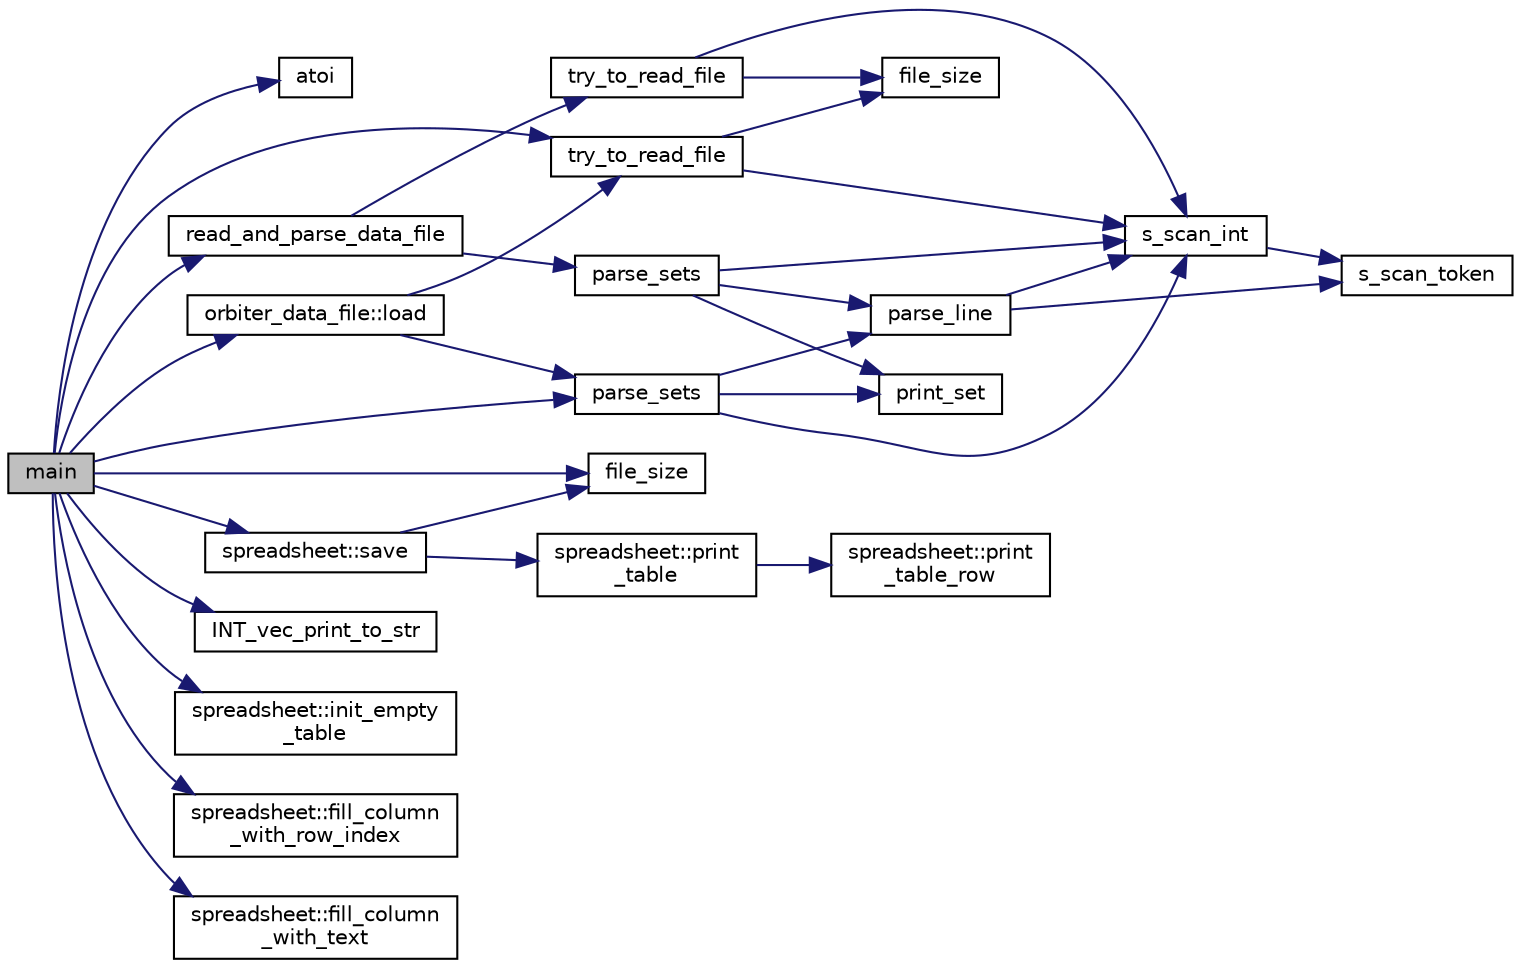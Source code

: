 digraph "main"
{
  edge [fontname="Helvetica",fontsize="10",labelfontname="Helvetica",labelfontsize="10"];
  node [fontname="Helvetica",fontsize="10",shape=record];
  rankdir="LR";
  Node0 [label="main",height=0.2,width=0.4,color="black", fillcolor="grey75", style="filled", fontcolor="black"];
  Node0 -> Node1 [color="midnightblue",fontsize="10",style="solid",fontname="Helvetica"];
  Node1 [label="atoi",height=0.2,width=0.4,color="black", fillcolor="white", style="filled",URL="$d9/d60/discreta_8h.html#ad0ac71cbcb495289e474437d6b7d7fac"];
  Node0 -> Node2 [color="midnightblue",fontsize="10",style="solid",fontname="Helvetica"];
  Node2 [label="read_and_parse_data_file",height=0.2,width=0.4,color="black", fillcolor="white", style="filled",URL="$d5/db4/io__and__os_8h.html#aa4d6668fcc58f40de7a3b75adf1e8af0"];
  Node2 -> Node3 [color="midnightblue",fontsize="10",style="solid",fontname="Helvetica"];
  Node3 [label="try_to_read_file",height=0.2,width=0.4,color="black", fillcolor="white", style="filled",URL="$d4/d74/util_8_c.html#a1097b6ad7e39d3771b7e6a2fcb9326e9"];
  Node3 -> Node4 [color="midnightblue",fontsize="10",style="solid",fontname="Helvetica"];
  Node4 [label="file_size",height=0.2,width=0.4,color="black", fillcolor="white", style="filled",URL="$d4/d74/util_8_c.html#a5c37cf5785204b6e9adf647dc14d0e50"];
  Node3 -> Node5 [color="midnightblue",fontsize="10",style="solid",fontname="Helvetica"];
  Node5 [label="s_scan_int",height=0.2,width=0.4,color="black", fillcolor="white", style="filled",URL="$d4/d74/util_8_c.html#ab43cab8ae063700a2fc82113b69eea5f"];
  Node5 -> Node6 [color="midnightblue",fontsize="10",style="solid",fontname="Helvetica"];
  Node6 [label="s_scan_token",height=0.2,width=0.4,color="black", fillcolor="white", style="filled",URL="$d4/d74/util_8_c.html#a8d1a4ad92d09138f7a1a7e389469ed45"];
  Node2 -> Node7 [color="midnightblue",fontsize="10",style="solid",fontname="Helvetica"];
  Node7 [label="parse_sets",height=0.2,width=0.4,color="black", fillcolor="white", style="filled",URL="$d4/d74/util_8_c.html#a1612628db54b7daaa67b440f2343b240"];
  Node7 -> Node5 [color="midnightblue",fontsize="10",style="solid",fontname="Helvetica"];
  Node7 -> Node8 [color="midnightblue",fontsize="10",style="solid",fontname="Helvetica"];
  Node8 [label="parse_line",height=0.2,width=0.4,color="black", fillcolor="white", style="filled",URL="$d4/d74/util_8_c.html#a19b7001c6d761d06e3aa469ad260c9de"];
  Node8 -> Node5 [color="midnightblue",fontsize="10",style="solid",fontname="Helvetica"];
  Node8 -> Node6 [color="midnightblue",fontsize="10",style="solid",fontname="Helvetica"];
  Node7 -> Node9 [color="midnightblue",fontsize="10",style="solid",fontname="Helvetica"];
  Node9 [label="print_set",height=0.2,width=0.4,color="black", fillcolor="white", style="filled",URL="$d4/d74/util_8_c.html#a5cfa0b8a752874778b8fee3739ddaa1c"];
  Node0 -> Node10 [color="midnightblue",fontsize="10",style="solid",fontname="Helvetica"];
  Node10 [label="try_to_read_file",height=0.2,width=0.4,color="black", fillcolor="white", style="filled",URL="$d5/db4/io__and__os_8h.html#a1097b6ad7e39d3771b7e6a2fcb9326e9"];
  Node10 -> Node4 [color="midnightblue",fontsize="10",style="solid",fontname="Helvetica"];
  Node10 -> Node5 [color="midnightblue",fontsize="10",style="solid",fontname="Helvetica"];
  Node0 -> Node11 [color="midnightblue",fontsize="10",style="solid",fontname="Helvetica"];
  Node11 [label="parse_sets",height=0.2,width=0.4,color="black", fillcolor="white", style="filled",URL="$d5/db4/io__and__os_8h.html#a1612628db54b7daaa67b440f2343b240"];
  Node11 -> Node5 [color="midnightblue",fontsize="10",style="solid",fontname="Helvetica"];
  Node11 -> Node8 [color="midnightblue",fontsize="10",style="solid",fontname="Helvetica"];
  Node11 -> Node9 [color="midnightblue",fontsize="10",style="solid",fontname="Helvetica"];
  Node0 -> Node12 [color="midnightblue",fontsize="10",style="solid",fontname="Helvetica"];
  Node12 [label="file_size",height=0.2,width=0.4,color="black", fillcolor="white", style="filled",URL="$df/dbf/sajeeb_8_c.html#a5c37cf5785204b6e9adf647dc14d0e50"];
  Node0 -> Node13 [color="midnightblue",fontsize="10",style="solid",fontname="Helvetica"];
  Node13 [label="orbiter_data_file::load",height=0.2,width=0.4,color="black", fillcolor="white", style="filled",URL="$dc/dde/classorbiter__data__file.html#a5296d660c596cd3fce81a8f2d26d7d7f"];
  Node13 -> Node10 [color="midnightblue",fontsize="10",style="solid",fontname="Helvetica"];
  Node13 -> Node11 [color="midnightblue",fontsize="10",style="solid",fontname="Helvetica"];
  Node0 -> Node14 [color="midnightblue",fontsize="10",style="solid",fontname="Helvetica"];
  Node14 [label="INT_vec_print_to_str",height=0.2,width=0.4,color="black", fillcolor="white", style="filled",URL="$d5/db4/io__and__os_8h.html#abadd2acf410e5c491f6740899538160d"];
  Node0 -> Node15 [color="midnightblue",fontsize="10",style="solid",fontname="Helvetica"];
  Node15 [label="spreadsheet::init_empty\l_table",height=0.2,width=0.4,color="black", fillcolor="white", style="filled",URL="$d8/d11/classspreadsheet.html#ad941232fa1d9ccf29fcebb8e56c15681"];
  Node0 -> Node16 [color="midnightblue",fontsize="10",style="solid",fontname="Helvetica"];
  Node16 [label="spreadsheet::fill_column\l_with_row_index",height=0.2,width=0.4,color="black", fillcolor="white", style="filled",URL="$d8/d11/classspreadsheet.html#a24ffe3a895380385eb9d60c1a4389157"];
  Node0 -> Node17 [color="midnightblue",fontsize="10",style="solid",fontname="Helvetica"];
  Node17 [label="spreadsheet::fill_column\l_with_text",height=0.2,width=0.4,color="black", fillcolor="white", style="filled",URL="$d8/d11/classspreadsheet.html#a7b49e3dfb10f5cdd57bacd4d21a60e3c"];
  Node0 -> Node18 [color="midnightblue",fontsize="10",style="solid",fontname="Helvetica"];
  Node18 [label="spreadsheet::save",height=0.2,width=0.4,color="black", fillcolor="white", style="filled",URL="$d8/d11/classspreadsheet.html#ac8744dac17eef1474584aae9551927f6"];
  Node18 -> Node19 [color="midnightblue",fontsize="10",style="solid",fontname="Helvetica"];
  Node19 [label="spreadsheet::print\l_table",height=0.2,width=0.4,color="black", fillcolor="white", style="filled",URL="$d8/d11/classspreadsheet.html#a0760eae2a96ee698fef84cd8f2655197"];
  Node19 -> Node20 [color="midnightblue",fontsize="10",style="solid",fontname="Helvetica"];
  Node20 [label="spreadsheet::print\l_table_row",height=0.2,width=0.4,color="black", fillcolor="white", style="filled",URL="$d8/d11/classspreadsheet.html#a4ce933b94f321f9eb1c4b212e44c5461"];
  Node18 -> Node12 [color="midnightblue",fontsize="10",style="solid",fontname="Helvetica"];
}
